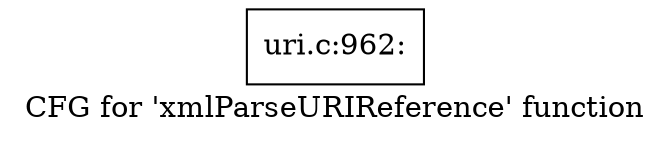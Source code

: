 digraph "CFG for 'xmlParseURIReference' function" {
	label="CFG for 'xmlParseURIReference' function";

	Node0x5561d6734810 [shape=record,label="{uri.c:962:}"];
}
